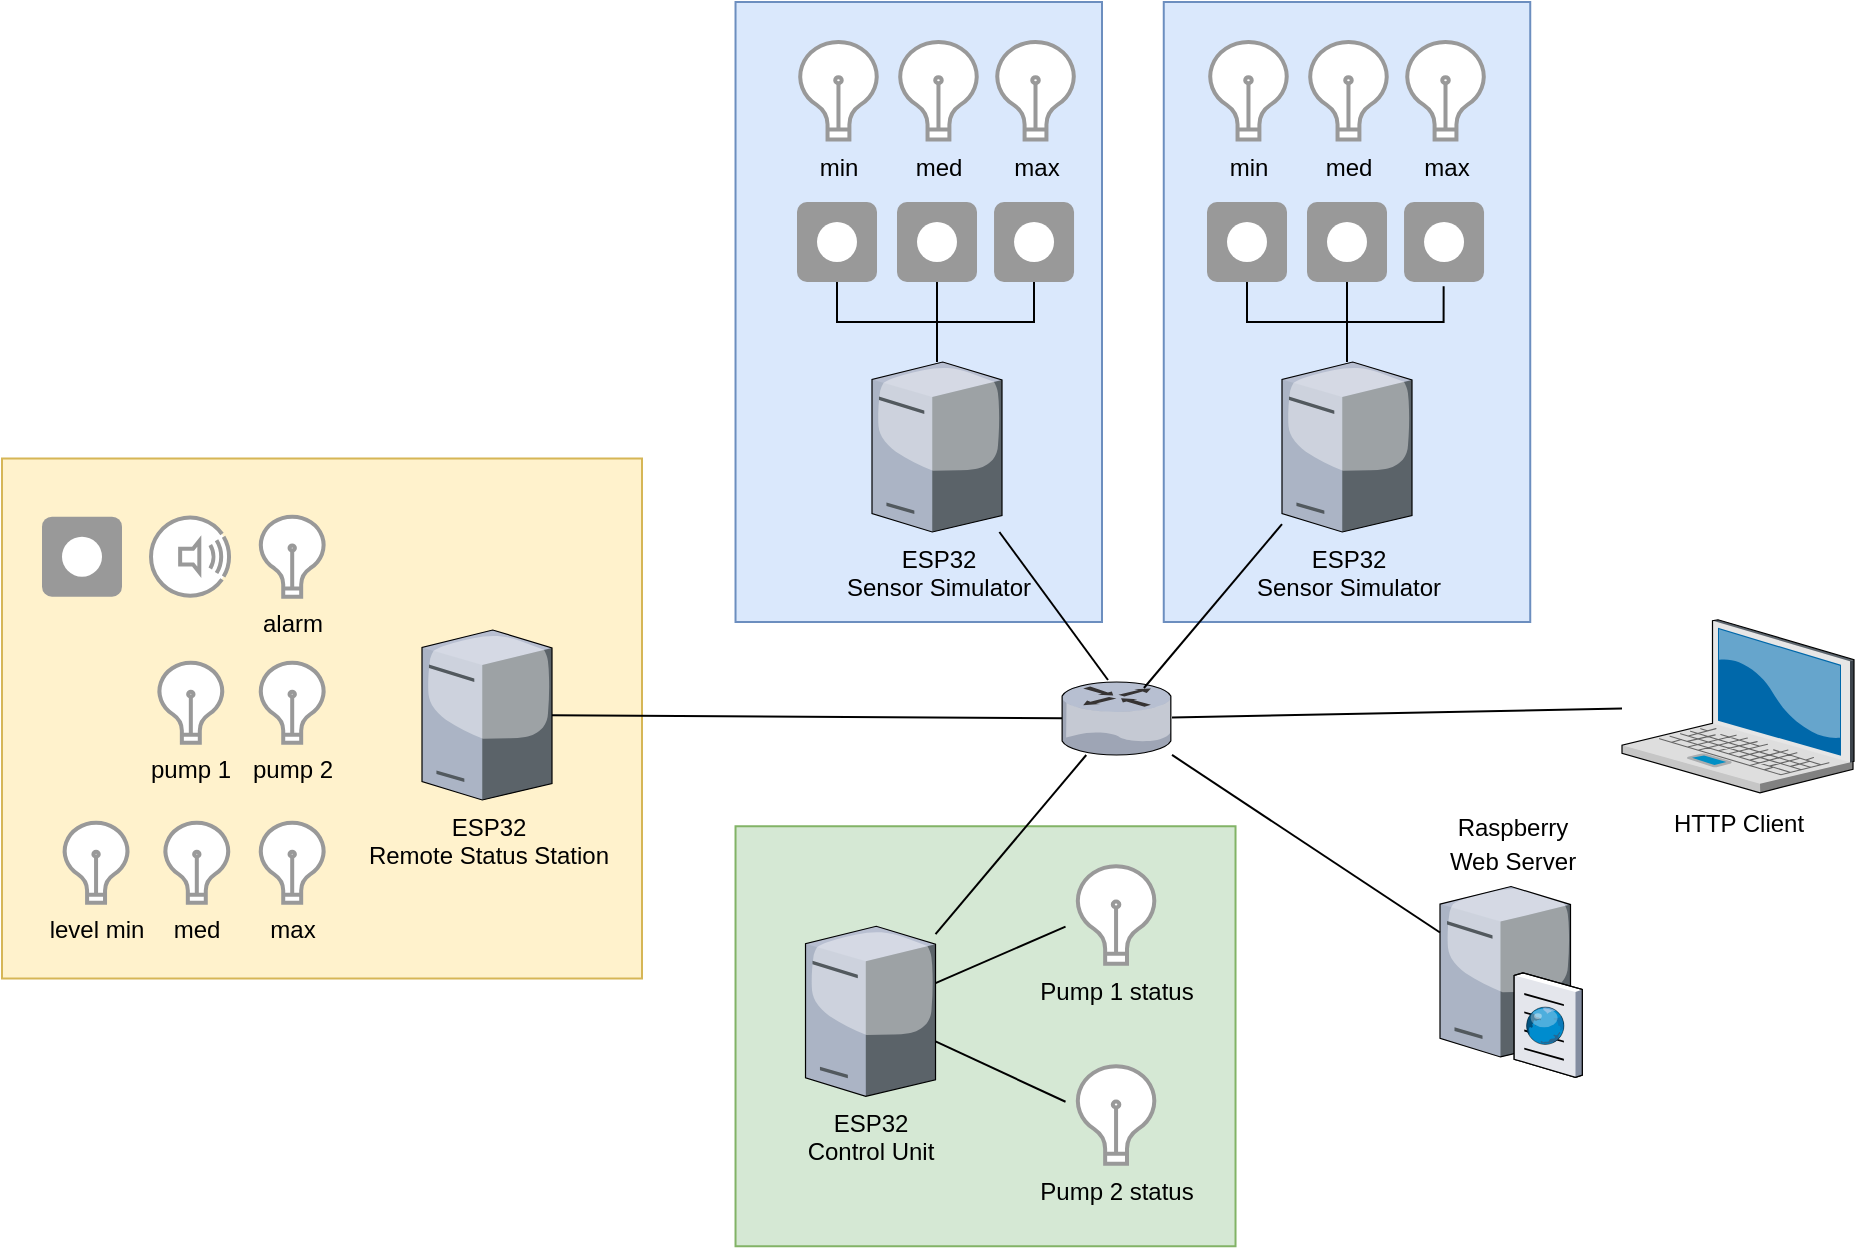 <mxfile version="22.1.16" type="device">
  <diagram name="Page-1" id="e3a06f82-3646-2815-327d-82caf3d4e204">
    <mxGraphModel dx="1195" dy="1942" grid="1" gridSize="10" guides="1" tooltips="1" connect="1" arrows="1" fold="1" page="1" pageScale="1.5" pageWidth="1169" pageHeight="826" background="none" math="0" shadow="0">
      <root>
        <mxCell id="0" style=";html=1;" />
        <mxCell id="1" style=";html=1;" parent="0" />
        <mxCell id="MVkLaRBLVFbIjyl2gR7S-62" value="" style="rounded=0;whiteSpace=wrap;html=1;fillColor=#dae8fc;strokeColor=#6c8ebf;" vertex="1" parent="1">
          <mxGeometry x="660.88" y="-220" width="183.24" height="310" as="geometry" />
        </mxCell>
        <mxCell id="MVkLaRBLVFbIjyl2gR7S-61" value="" style="rounded=0;whiteSpace=wrap;html=1;fillColor=#dae8fc;strokeColor=#6c8ebf;" vertex="1" parent="1">
          <mxGeometry x="446.76" y="-220" width="183.24" height="310" as="geometry" />
        </mxCell>
        <mxCell id="MVkLaRBLVFbIjyl2gR7S-59" value="" style="rounded=0;whiteSpace=wrap;html=1;fillColor=#d5e8d4;strokeColor=#82b366;" vertex="1" parent="1">
          <mxGeometry x="446.76" y="192.13" width="250" height="210" as="geometry" />
        </mxCell>
        <mxCell id="MVkLaRBLVFbIjyl2gR7S-58" value="" style="rounded=0;whiteSpace=wrap;html=1;fillColor=#fff2cc;strokeColor=#d6b656;" vertex="1" parent="1">
          <mxGeometry x="80" y="8.25" width="320" height="260" as="geometry" />
        </mxCell>
        <mxCell id="6a7d8f32e03d9370-2" value="&lt;font style=&quot;font-size: 12px;&quot;&gt;HTTP Client&lt;/font&gt;" style="verticalLabelPosition=bottom;aspect=fixed;html=1;verticalAlign=top;strokeColor=none;shape=mxgraph.citrix.laptop_2;fillColor=#66B2FF;gradientColor=#0066CC;fontSize=14;" parent="1" vertex="1">
          <mxGeometry x="890.0" y="88.88" width="116" height="86.5" as="geometry" />
        </mxCell>
        <mxCell id="6a7d8f32e03d9370-15" value="&lt;font style=&quot;font-size: 12px;&quot;&gt;Raspberry&lt;br&gt;Web Server&lt;/font&gt;" style="verticalLabelPosition=top;aspect=fixed;html=1;verticalAlign=bottom;strokeColor=none;shape=mxgraph.citrix.cache_server;fillColor=#66B2FF;gradientColor=#0066CC;fontSize=14;labelPosition=center;align=center;" parent="1" vertex="1">
          <mxGeometry x="799" y="220" width="71" height="97.5" as="geometry" />
        </mxCell>
        <mxCell id="8rnjgaEv8BhWz-kio5fb-2" value="ESP32&lt;br&gt;Control Unit" style="verticalLabelPosition=bottom;sketch=0;aspect=fixed;html=1;verticalAlign=top;strokeColor=none;align=center;outlineConnect=0;shape=mxgraph.citrix.tower_server;" parent="1" vertex="1">
          <mxGeometry x="481.76" y="242.13" width="65" height="85" as="geometry" />
        </mxCell>
        <mxCell id="MVkLaRBLVFbIjyl2gR7S-29" style="edgeStyle=orthogonalEdgeStyle;rounded=0;orthogonalLoop=1;jettySize=auto;html=1;endArrow=none;endFill=0;" edge="1" parent="1" source="MVkLaRBLVFbIjyl2gR7S-1" target="MVkLaRBLVFbIjyl2gR7S-12">
          <mxGeometry relative="1" as="geometry" />
        </mxCell>
        <mxCell id="MVkLaRBLVFbIjyl2gR7S-30" style="edgeStyle=orthogonalEdgeStyle;rounded=0;orthogonalLoop=1;jettySize=auto;html=1;endArrow=none;endFill=0;" edge="1" parent="1" source="MVkLaRBLVFbIjyl2gR7S-1" target="MVkLaRBLVFbIjyl2gR7S-21">
          <mxGeometry relative="1" as="geometry" />
        </mxCell>
        <mxCell id="MVkLaRBLVFbIjyl2gR7S-31" style="edgeStyle=orthogonalEdgeStyle;rounded=0;orthogonalLoop=1;jettySize=auto;html=1;endArrow=none;endFill=0;" edge="1" parent="1" source="MVkLaRBLVFbIjyl2gR7S-1" target="MVkLaRBLVFbIjyl2gR7S-24">
          <mxGeometry relative="1" as="geometry" />
        </mxCell>
        <mxCell id="MVkLaRBLVFbIjyl2gR7S-1" value="ESP32&lt;br&gt;Sensor Simulator" style="verticalLabelPosition=bottom;sketch=0;aspect=fixed;html=1;verticalAlign=top;strokeColor=none;align=center;outlineConnect=0;shape=mxgraph.citrix.tower_server;" vertex="1" parent="1">
          <mxGeometry x="515" y="-40" width="65" height="85" as="geometry" />
        </mxCell>
        <mxCell id="MVkLaRBLVFbIjyl2gR7S-41" style="edgeStyle=orthogonalEdgeStyle;rounded=0;orthogonalLoop=1;jettySize=auto;html=1;endArrow=none;endFill=0;" edge="1" parent="1" source="MVkLaRBLVFbIjyl2gR7S-2" target="MVkLaRBLVFbIjyl2gR7S-32">
          <mxGeometry relative="1" as="geometry" />
        </mxCell>
        <mxCell id="MVkLaRBLVFbIjyl2gR7S-43" style="edgeStyle=orthogonalEdgeStyle;rounded=0;orthogonalLoop=1;jettySize=auto;html=1;endArrow=none;endFill=0;" edge="1" parent="1" source="MVkLaRBLVFbIjyl2gR7S-2" target="MVkLaRBLVFbIjyl2gR7S-35">
          <mxGeometry relative="1" as="geometry" />
        </mxCell>
        <mxCell id="MVkLaRBLVFbIjyl2gR7S-2" value="ESP32&lt;br&gt;Sensor Simulator" style="verticalLabelPosition=bottom;sketch=0;aspect=fixed;html=1;verticalAlign=top;strokeColor=none;align=center;outlineConnect=0;shape=mxgraph.citrix.tower_server;" vertex="1" parent="1">
          <mxGeometry x="720" y="-40" width="65" height="85" as="geometry" />
        </mxCell>
        <mxCell id="MVkLaRBLVFbIjyl2gR7S-3" value="" style="verticalLabelPosition=bottom;aspect=fixed;html=1;verticalAlign=top;strokeColor=none;shape=mxgraph.citrix.router;fillColor=#66B2FF;gradientColor=#0066CC;fontSize=14;" vertex="1" parent="1">
          <mxGeometry x="610" y="120" width="55" height="36.5" as="geometry" />
        </mxCell>
        <mxCell id="MVkLaRBLVFbIjyl2gR7S-5" value="" style="html=1;verticalLabelPosition=bottom;align=center;labelBackgroundColor=#ffffff;verticalAlign=top;strokeWidth=2;strokeColor=#999999;shadow=0;dashed=0;shape=mxgraph.ios7.icons.loud;" vertex="1" parent="1">
          <mxGeometry x="154.4" y="36.13" width="40.04" height="42.4" as="geometry" />
        </mxCell>
        <mxCell id="MVkLaRBLVFbIjyl2gR7S-6" value="" style="endArrow=none;html=1;rounded=0;" edge="1" parent="1" source="8rnjgaEv8BhWz-kio5fb-2" target="MVkLaRBLVFbIjyl2gR7S-3">
          <mxGeometry width="50" height="50" relative="1" as="geometry">
            <mxPoint x="700" y="630" as="sourcePoint" />
            <mxPoint x="750" y="580" as="targetPoint" />
          </mxGeometry>
        </mxCell>
        <mxCell id="MVkLaRBLVFbIjyl2gR7S-7" value="" style="endArrow=none;html=1;rounded=0;entryX=0.418;entryY=-0.027;entryDx=0;entryDy=0;entryPerimeter=0;" edge="1" parent="1" source="MVkLaRBLVFbIjyl2gR7S-1" target="MVkLaRBLVFbIjyl2gR7S-3">
          <mxGeometry width="50" height="50" relative="1" as="geometry">
            <mxPoint x="700" y="510" as="sourcePoint" />
            <mxPoint x="750" y="460" as="targetPoint" />
          </mxGeometry>
        </mxCell>
        <mxCell id="MVkLaRBLVFbIjyl2gR7S-8" value="" style="endArrow=none;html=1;rounded=0;exitX=0.745;exitY=0.082;exitDx=0;exitDy=0;exitPerimeter=0;" edge="1" parent="1" source="MVkLaRBLVFbIjyl2gR7S-3" target="MVkLaRBLVFbIjyl2gR7S-2">
          <mxGeometry width="50" height="50" relative="1" as="geometry">
            <mxPoint x="700" y="330" as="sourcePoint" />
            <mxPoint x="750" y="280" as="targetPoint" />
          </mxGeometry>
        </mxCell>
        <mxCell id="MVkLaRBLVFbIjyl2gR7S-10" value="" style="endArrow=none;html=1;rounded=0;" edge="1" parent="1" source="8rnjgaEv8BhWz-kio5fb-2">
          <mxGeometry width="50" height="50" relative="1" as="geometry">
            <mxPoint x="576.76" y="352.13" as="sourcePoint" />
            <mxPoint x="611.76" y="242.327" as="targetPoint" />
          </mxGeometry>
        </mxCell>
        <mxCell id="MVkLaRBLVFbIjyl2gR7S-11" value="" style="endArrow=none;html=1;rounded=0;" edge="1" parent="1" source="8rnjgaEv8BhWz-kio5fb-2">
          <mxGeometry width="50" height="50" relative="1" as="geometry">
            <mxPoint x="576.76" y="352.13" as="sourcePoint" />
            <mxPoint x="611.76" y="329.878" as="targetPoint" />
          </mxGeometry>
        </mxCell>
        <mxCell id="MVkLaRBLVFbIjyl2gR7S-12" value="" style="html=1;shadow=0;dashed=0;shape=mxgraph.bootstrap.rrect;rSize=5;strokeColor=none;html=1;whiteSpace=wrap;fillColor=#999999;fontColor=#ffffff;align=right;spacing=10;gradientColor=none;" vertex="1" parent="1">
          <mxGeometry x="477.5" y="-120" width="40" height="40" as="geometry" />
        </mxCell>
        <mxCell id="MVkLaRBLVFbIjyl2gR7S-13" value="" style="html=1;shadow=0;dashed=0;shape=ellipse;strokeColor=none;fillColor=#ffffff;" vertex="1" parent="MVkLaRBLVFbIjyl2gR7S-12">
          <mxGeometry x="0.5" y="0.5" width="20" height="20" relative="1" as="geometry">
            <mxPoint x="-10" y="-10" as="offset" />
          </mxGeometry>
        </mxCell>
        <mxCell id="MVkLaRBLVFbIjyl2gR7S-14" value="min" style="html=1;verticalLabelPosition=bottom;align=center;labelBackgroundColor=none;verticalAlign=top;strokeWidth=2;strokeColor=#999999;shadow=0;dashed=0;shape=mxgraph.ios7.icons.lightbulb;" vertex="1" parent="1">
          <mxGeometry x="477.5" y="-200" width="41.48" height="48.7" as="geometry" />
        </mxCell>
        <mxCell id="MVkLaRBLVFbIjyl2gR7S-21" value="" style="html=1;shadow=0;dashed=0;shape=mxgraph.bootstrap.rrect;rSize=5;strokeColor=none;html=1;whiteSpace=wrap;fillColor=#999999;fontColor=#ffffff;align=right;spacing=10;gradientColor=none;" vertex="1" parent="1">
          <mxGeometry x="527.5" y="-120" width="40" height="40" as="geometry" />
        </mxCell>
        <mxCell id="MVkLaRBLVFbIjyl2gR7S-22" value="" style="html=1;shadow=0;dashed=0;shape=ellipse;strokeColor=none;fillColor=#ffffff;" vertex="1" parent="MVkLaRBLVFbIjyl2gR7S-21">
          <mxGeometry x="0.5" y="0.5" width="20" height="20" relative="1" as="geometry">
            <mxPoint x="-10" y="-10" as="offset" />
          </mxGeometry>
        </mxCell>
        <mxCell id="MVkLaRBLVFbIjyl2gR7S-23" value="med" style="html=1;verticalLabelPosition=bottom;align=center;labelBackgroundColor=none;verticalAlign=top;strokeWidth=2;strokeColor=#999999;shadow=0;dashed=0;shape=mxgraph.ios7.icons.lightbulb;" vertex="1" parent="1">
          <mxGeometry x="527.5" y="-200" width="41.48" height="48.7" as="geometry" />
        </mxCell>
        <mxCell id="MVkLaRBLVFbIjyl2gR7S-24" value="" style="html=1;shadow=0;dashed=0;shape=mxgraph.bootstrap.rrect;rSize=5;strokeColor=none;html=1;whiteSpace=wrap;fillColor=#999999;fontColor=#ffffff;align=right;spacing=10;gradientColor=none;" vertex="1" parent="1">
          <mxGeometry x="576.02" y="-120" width="40" height="40" as="geometry" />
        </mxCell>
        <mxCell id="MVkLaRBLVFbIjyl2gR7S-25" value="" style="html=1;shadow=0;dashed=0;shape=ellipse;strokeColor=none;fillColor=#ffffff;" vertex="1" parent="MVkLaRBLVFbIjyl2gR7S-24">
          <mxGeometry x="0.5" y="0.5" width="20" height="20" relative="1" as="geometry">
            <mxPoint x="-10" y="-10" as="offset" />
          </mxGeometry>
        </mxCell>
        <mxCell id="MVkLaRBLVFbIjyl2gR7S-26" value="max" style="html=1;verticalLabelPosition=bottom;align=center;labelBackgroundColor=none;verticalAlign=top;strokeWidth=2;strokeColor=#999999;shadow=0;dashed=0;shape=mxgraph.ios7.icons.lightbulb;" vertex="1" parent="1">
          <mxGeometry x="576.02" y="-200" width="41.48" height="48.7" as="geometry" />
        </mxCell>
        <mxCell id="MVkLaRBLVFbIjyl2gR7S-32" value="" style="html=1;shadow=0;dashed=0;shape=mxgraph.bootstrap.rrect;rSize=5;strokeColor=none;html=1;whiteSpace=wrap;fillColor=#999999;fontColor=#ffffff;align=right;spacing=10;gradientColor=none;" vertex="1" parent="1">
          <mxGeometry x="682.5" y="-120" width="40" height="40" as="geometry" />
        </mxCell>
        <mxCell id="MVkLaRBLVFbIjyl2gR7S-33" value="" style="html=1;shadow=0;dashed=0;shape=ellipse;strokeColor=none;fillColor=#ffffff;" vertex="1" parent="MVkLaRBLVFbIjyl2gR7S-32">
          <mxGeometry x="0.5" y="0.5" width="20" height="20" relative="1" as="geometry">
            <mxPoint x="-10" y="-10" as="offset" />
          </mxGeometry>
        </mxCell>
        <mxCell id="MVkLaRBLVFbIjyl2gR7S-34" value="min" style="html=1;verticalLabelPosition=bottom;align=center;labelBackgroundColor=none;verticalAlign=top;strokeWidth=2;strokeColor=#999999;shadow=0;dashed=0;shape=mxgraph.ios7.icons.lightbulb;" vertex="1" parent="1">
          <mxGeometry x="682.5" y="-200" width="41.48" height="48.7" as="geometry" />
        </mxCell>
        <mxCell id="MVkLaRBLVFbIjyl2gR7S-35" value="" style="html=1;shadow=0;dashed=0;shape=mxgraph.bootstrap.rrect;rSize=5;strokeColor=none;html=1;whiteSpace=wrap;fillColor=#999999;fontColor=#ffffff;align=right;spacing=10;gradientColor=none;" vertex="1" parent="1">
          <mxGeometry x="732.5" y="-120" width="40" height="40" as="geometry" />
        </mxCell>
        <mxCell id="MVkLaRBLVFbIjyl2gR7S-36" value="" style="html=1;shadow=0;dashed=0;shape=ellipse;strokeColor=none;fillColor=#ffffff;" vertex="1" parent="MVkLaRBLVFbIjyl2gR7S-35">
          <mxGeometry x="0.5" y="0.5" width="20" height="20" relative="1" as="geometry">
            <mxPoint x="-10" y="-10" as="offset" />
          </mxGeometry>
        </mxCell>
        <mxCell id="MVkLaRBLVFbIjyl2gR7S-37" value="med" style="html=1;verticalLabelPosition=bottom;align=center;labelBackgroundColor=none;verticalAlign=top;strokeWidth=2;strokeColor=#999999;shadow=0;dashed=0;shape=mxgraph.ios7.icons.lightbulb;" vertex="1" parent="1">
          <mxGeometry x="732.5" y="-200" width="41.48" height="48.7" as="geometry" />
        </mxCell>
        <mxCell id="MVkLaRBLVFbIjyl2gR7S-38" value="" style="html=1;shadow=0;dashed=0;shape=mxgraph.bootstrap.rrect;rSize=5;strokeColor=none;html=1;whiteSpace=wrap;fillColor=#999999;fontColor=#ffffff;align=right;spacing=10;gradientColor=none;" vertex="1" parent="1">
          <mxGeometry x="781.02" y="-120" width="40" height="40" as="geometry" />
        </mxCell>
        <mxCell id="MVkLaRBLVFbIjyl2gR7S-39" value="" style="html=1;shadow=0;dashed=0;shape=ellipse;strokeColor=none;fillColor=#ffffff;" vertex="1" parent="MVkLaRBLVFbIjyl2gR7S-38">
          <mxGeometry x="0.5" y="0.5" width="20" height="20" relative="1" as="geometry">
            <mxPoint x="-10" y="-10" as="offset" />
          </mxGeometry>
        </mxCell>
        <mxCell id="MVkLaRBLVFbIjyl2gR7S-40" value="max" style="html=1;verticalLabelPosition=bottom;align=center;labelBackgroundColor=none;verticalAlign=top;strokeWidth=2;strokeColor=#999999;shadow=0;dashed=0;shape=mxgraph.ios7.icons.lightbulb;" vertex="1" parent="1">
          <mxGeometry x="781.02" y="-200" width="41.48" height="48.7" as="geometry" />
        </mxCell>
        <mxCell id="MVkLaRBLVFbIjyl2gR7S-44" style="edgeStyle=orthogonalEdgeStyle;rounded=0;orthogonalLoop=1;jettySize=auto;html=1;entryX=0.495;entryY=1.054;entryDx=0;entryDy=0;entryPerimeter=0;endArrow=none;endFill=0;" edge="1" parent="1" source="MVkLaRBLVFbIjyl2gR7S-2" target="MVkLaRBLVFbIjyl2gR7S-38">
          <mxGeometry relative="1" as="geometry" />
        </mxCell>
        <mxCell id="MVkLaRBLVFbIjyl2gR7S-45" value="ESP32&lt;br&gt;Remote Status Station" style="verticalLabelPosition=bottom;sketch=0;aspect=fixed;html=1;verticalAlign=top;strokeColor=none;align=center;outlineConnect=0;shape=mxgraph.citrix.tower_server;" vertex="1" parent="1">
          <mxGeometry x="290" y="94" width="65" height="85" as="geometry" />
        </mxCell>
        <mxCell id="MVkLaRBLVFbIjyl2gR7S-46" value="" style="endArrow=none;html=1;rounded=0;" edge="1" parent="1" source="MVkLaRBLVFbIjyl2gR7S-45" target="MVkLaRBLVFbIjyl2gR7S-3">
          <mxGeometry width="50" height="50" relative="1" as="geometry">
            <mxPoint x="440" y="400" as="sourcePoint" />
            <mxPoint x="490" y="350" as="targetPoint" />
          </mxGeometry>
        </mxCell>
        <mxCell id="MVkLaRBLVFbIjyl2gR7S-47" value="" style="html=1;shadow=0;dashed=0;shape=mxgraph.bootstrap.rrect;rSize=5;strokeColor=none;html=1;whiteSpace=wrap;fillColor=#999999;fontColor=#ffffff;align=right;spacing=10;gradientColor=none;" vertex="1" parent="1">
          <mxGeometry x="100" y="37.33" width="40" height="40" as="geometry" />
        </mxCell>
        <mxCell id="MVkLaRBLVFbIjyl2gR7S-48" value="" style="html=1;shadow=0;dashed=0;shape=ellipse;strokeColor=none;fillColor=#ffffff;" vertex="1" parent="MVkLaRBLVFbIjyl2gR7S-47">
          <mxGeometry x="0.5" y="0.5" width="20" height="20" relative="1" as="geometry">
            <mxPoint x="-10" y="-10" as="offset" />
          </mxGeometry>
        </mxCell>
        <mxCell id="MVkLaRBLVFbIjyl2gR7S-49" value="alarm" style="html=1;verticalLabelPosition=bottom;align=center;labelBackgroundColor=none;verticalAlign=top;strokeWidth=2;strokeColor=#999999;shadow=0;dashed=0;shape=mxgraph.ios7.icons.lightbulb;" vertex="1" parent="1">
          <mxGeometry x="208.07" y="37.33" width="34.07" height="40" as="geometry" />
        </mxCell>
        <mxCell id="MVkLaRBLVFbIjyl2gR7S-50" value="pump 2" style="html=1;verticalLabelPosition=bottom;align=center;labelBackgroundColor=none;verticalAlign=top;strokeWidth=2;strokeColor=#999999;shadow=0;dashed=0;shape=mxgraph.ios7.icons.lightbulb;" vertex="1" parent="1">
          <mxGeometry x="208.07" y="110.38" width="34.07" height="40" as="geometry" />
        </mxCell>
        <mxCell id="MVkLaRBLVFbIjyl2gR7S-51" value="max" style="html=1;verticalLabelPosition=bottom;align=center;labelBackgroundColor=none;verticalAlign=top;strokeWidth=2;strokeColor=#999999;shadow=0;dashed=0;shape=mxgraph.ios7.icons.lightbulb;" vertex="1" parent="1">
          <mxGeometry x="208.07" y="190.38" width="34.07" height="40" as="geometry" />
        </mxCell>
        <mxCell id="MVkLaRBLVFbIjyl2gR7S-52" value="med" style="html=1;verticalLabelPosition=bottom;align=center;labelBackgroundColor=none;verticalAlign=top;strokeWidth=2;strokeColor=#999999;shadow=0;dashed=0;shape=mxgraph.ios7.icons.lightbulb;" vertex="1" parent="1">
          <mxGeometry x="160.37" y="190.38" width="34.07" height="40" as="geometry" />
        </mxCell>
        <mxCell id="MVkLaRBLVFbIjyl2gR7S-53" value="level min" style="html=1;verticalLabelPosition=bottom;align=center;labelBackgroundColor=none;verticalAlign=top;strokeWidth=2;strokeColor=#999999;shadow=0;dashed=0;shape=mxgraph.ios7.icons.lightbulb;" vertex="1" parent="1">
          <mxGeometry x="110" y="190.38" width="34.07" height="40" as="geometry" />
        </mxCell>
        <mxCell id="MVkLaRBLVFbIjyl2gR7S-54" value="" style="endArrow=none;html=1;rounded=0;" edge="1" parent="1" source="6a7d8f32e03d9370-15" target="MVkLaRBLVFbIjyl2gR7S-3">
          <mxGeometry width="50" height="50" relative="1" as="geometry">
            <mxPoint x="440" y="290" as="sourcePoint" />
            <mxPoint x="620" y="150" as="targetPoint" />
          </mxGeometry>
        </mxCell>
        <mxCell id="MVkLaRBLVFbIjyl2gR7S-55" value="Pump 1 status" style="html=1;verticalLabelPosition=bottom;align=center;labelBackgroundColor=none;verticalAlign=top;strokeWidth=2;strokeColor=#999999;shadow=0;dashed=0;shape=mxgraph.ios7.icons.lightbulb;" vertex="1" parent="1">
          <mxGeometry x="616.3" y="212.13" width="41.48" height="48.7" as="geometry" />
        </mxCell>
        <mxCell id="MVkLaRBLVFbIjyl2gR7S-56" value="Pump 2 status" style="html=1;verticalLabelPosition=bottom;align=center;labelBackgroundColor=none;verticalAlign=top;strokeWidth=2;strokeColor=#999999;shadow=0;dashed=0;shape=mxgraph.ios7.icons.lightbulb;" vertex="1" parent="1">
          <mxGeometry x="616.3" y="312.13" width="41.48" height="48.7" as="geometry" />
        </mxCell>
        <mxCell id="MVkLaRBLVFbIjyl2gR7S-57" value="pump 1" style="html=1;verticalLabelPosition=bottom;align=center;labelBackgroundColor=none;verticalAlign=top;strokeWidth=2;strokeColor=#999999;shadow=0;dashed=0;shape=mxgraph.ios7.icons.lightbulb;" vertex="1" parent="1">
          <mxGeometry x="157.38" y="110.38" width="34.07" height="40" as="geometry" />
        </mxCell>
        <mxCell id="MVkLaRBLVFbIjyl2gR7S-60" value="" style="endArrow=none;html=1;rounded=0;" edge="1" parent="1" source="MVkLaRBLVFbIjyl2gR7S-3" target="6a7d8f32e03d9370-2">
          <mxGeometry width="50" height="50" relative="1" as="geometry">
            <mxPoint x="440" y="130" as="sourcePoint" />
            <mxPoint x="910" y="20" as="targetPoint" />
          </mxGeometry>
        </mxCell>
      </root>
    </mxGraphModel>
  </diagram>
</mxfile>
